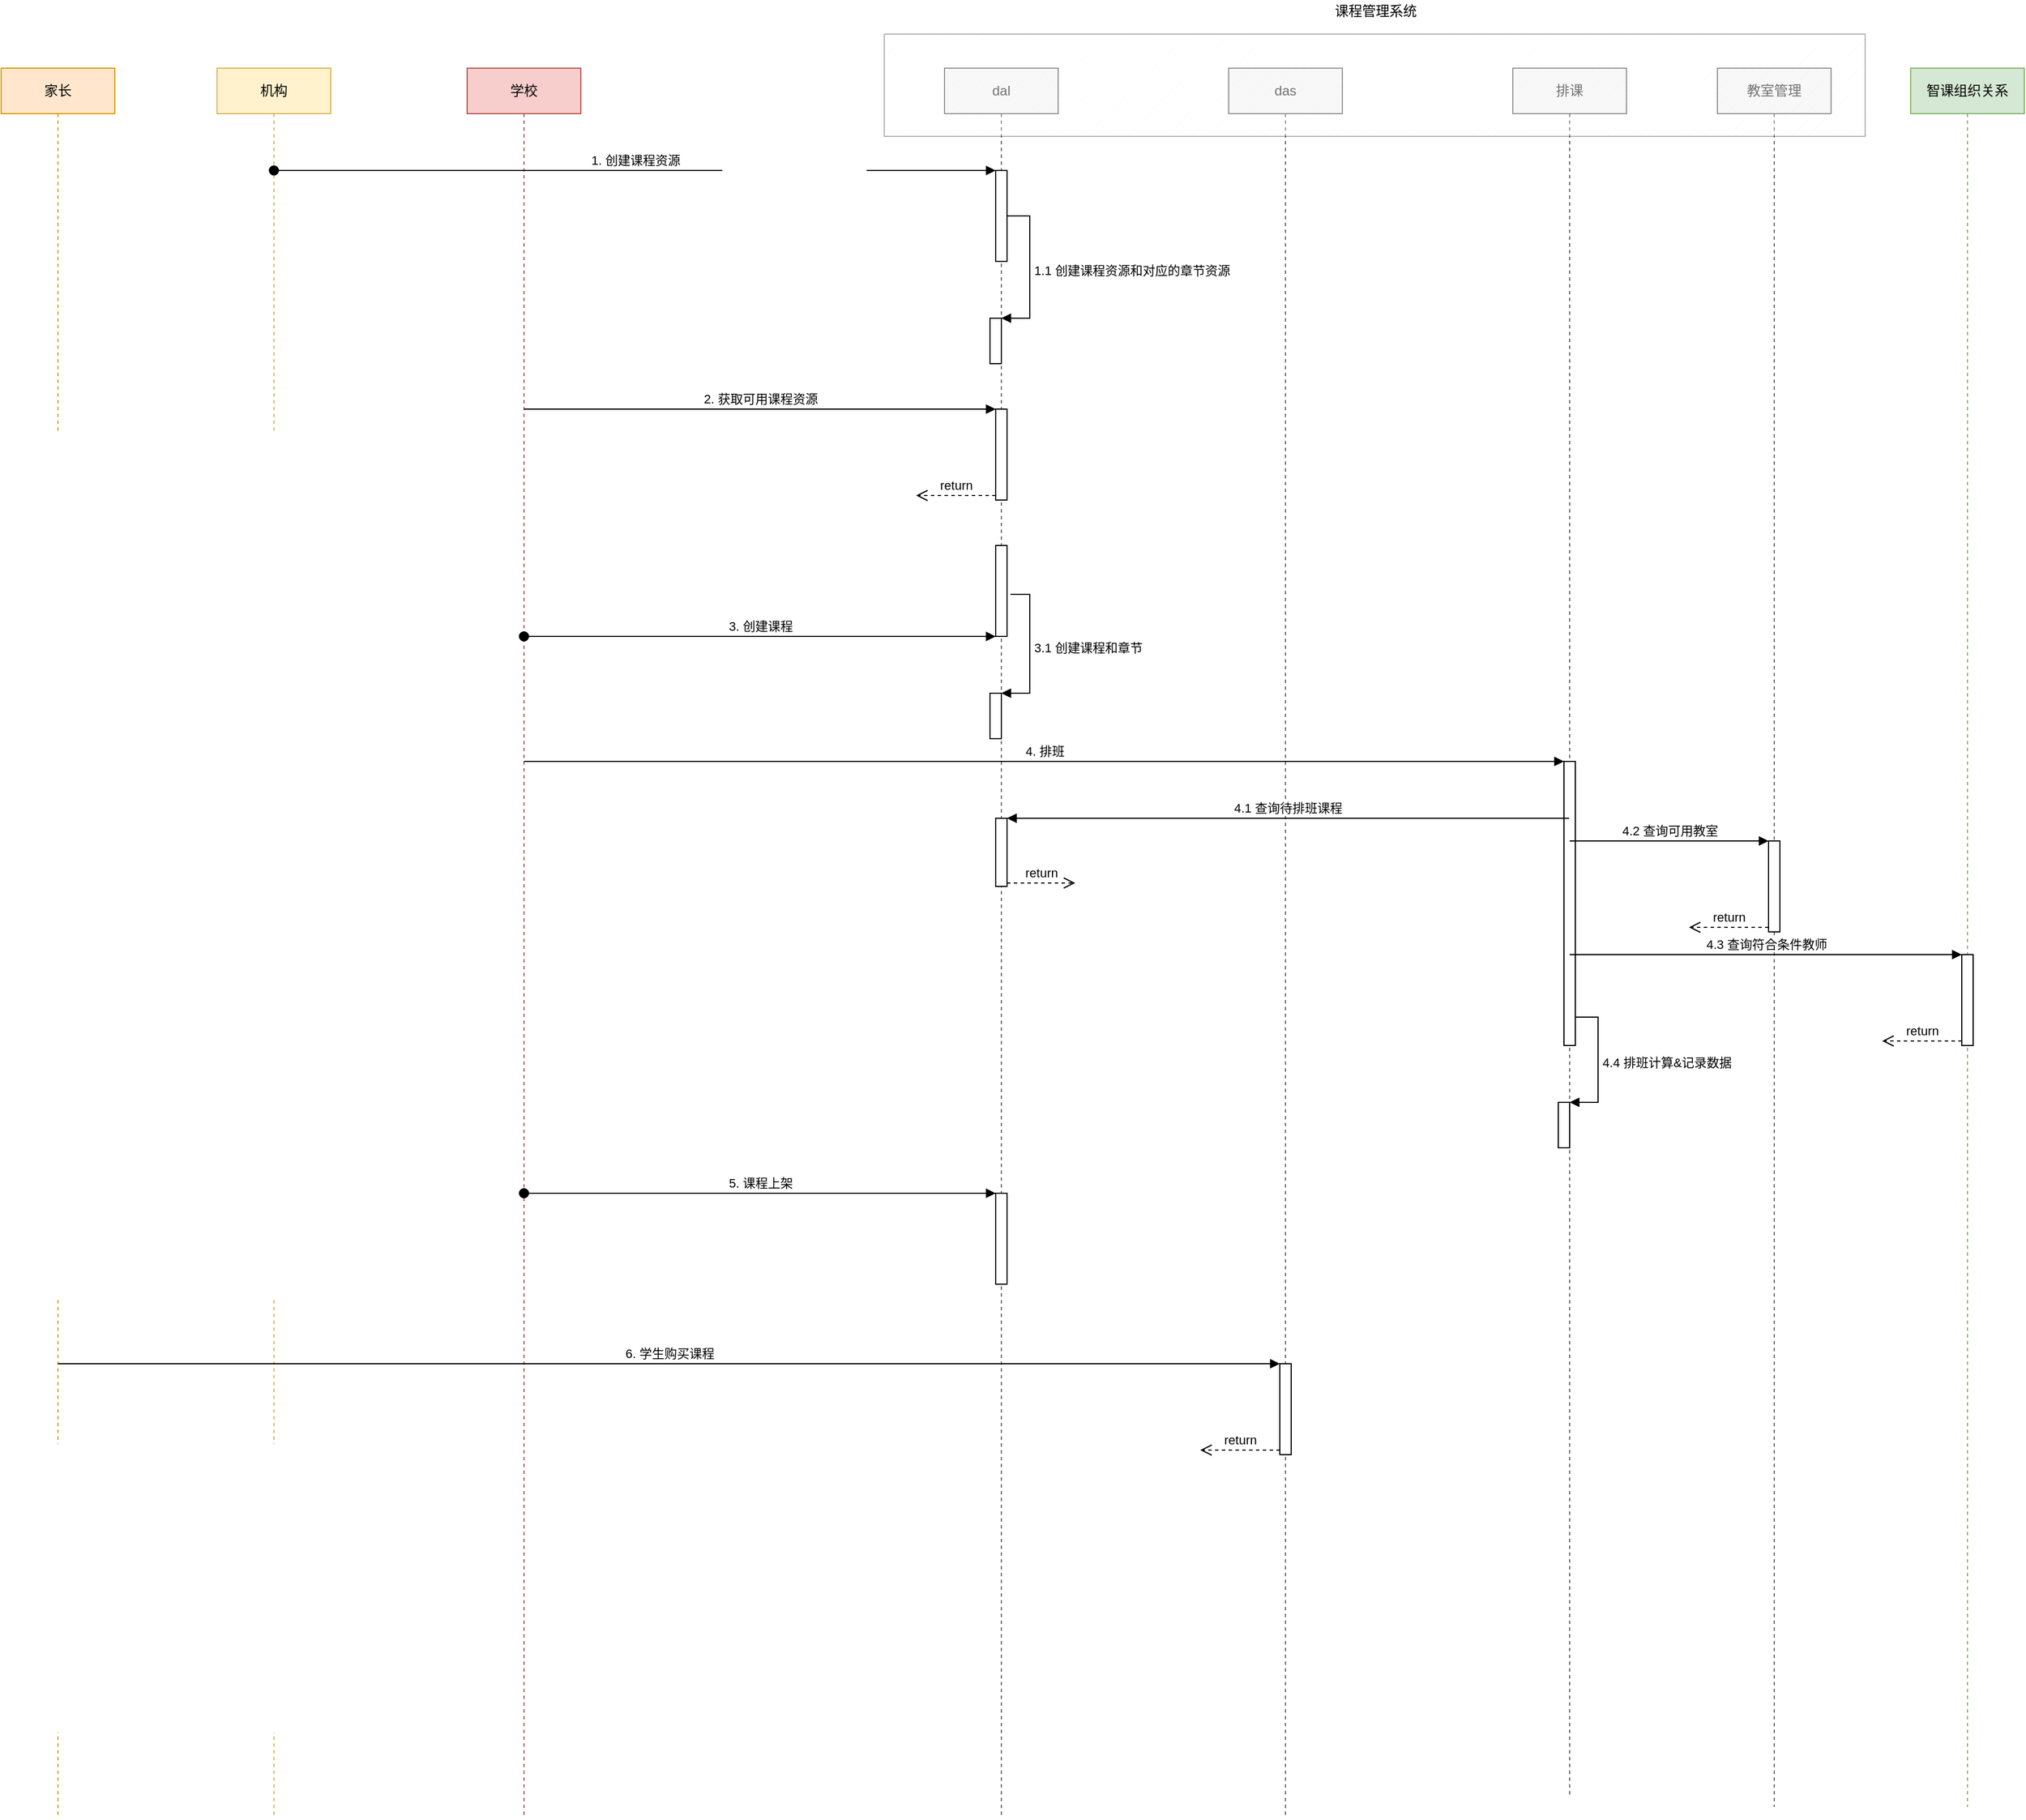 <mxfile version="15.2.9" type="github">
  <diagram id="Gp5oIp7yYED9zAVJJLGE" name="Page-1">
    <mxGraphModel dx="2125" dy="808" grid="1" gridSize="10" guides="1" tooltips="1" connect="1" arrows="1" fold="1" page="1" pageScale="1" pageWidth="827" pageHeight="1169" math="0" shadow="0">
      <root>
        <mxCell id="0" />
        <mxCell id="1" parent="0" />
        <mxCell id="6two8OKGhvE6AskP43UC-3" value="机构" style="shape=umlLifeline;perimeter=lifelinePerimeter;whiteSpace=wrap;html=1;container=1;collapsible=0;recursiveResize=0;outlineConnect=0;fillColor=#fff2cc;strokeColor=#d6b656;" vertex="1" parent="1">
          <mxGeometry x="120" y="100" width="100" height="1540" as="geometry" />
        </mxCell>
        <mxCell id="6two8OKGhvE6AskP43UC-4" value="学校" style="shape=umlLifeline;perimeter=lifelinePerimeter;whiteSpace=wrap;html=1;container=1;collapsible=0;recursiveResize=0;outlineConnect=0;fillColor=#f8cecc;strokeColor=#b85450;" vertex="1" parent="1">
          <mxGeometry x="340" y="100" width="100" height="1540" as="geometry" />
        </mxCell>
        <mxCell id="6two8OKGhvE6AskP43UC-5" value="dal" style="shape=umlLifeline;perimeter=lifelinePerimeter;whiteSpace=wrap;html=1;container=1;collapsible=0;recursiveResize=0;outlineConnect=0;fillColor=#f5f5f5;strokeColor=#666666;fontColor=#333333;" vertex="1" parent="1">
          <mxGeometry x="760" y="100" width="100" height="1540" as="geometry" />
        </mxCell>
        <mxCell id="6two8OKGhvE6AskP43UC-8" value="" style="html=1;points=[];perimeter=orthogonalPerimeter;" vertex="1" parent="6two8OKGhvE6AskP43UC-5">
          <mxGeometry x="45" y="90" width="10" height="80" as="geometry" />
        </mxCell>
        <mxCell id="6two8OKGhvE6AskP43UC-10" value="" style="html=1;points=[];perimeter=orthogonalPerimeter;" vertex="1" parent="6two8OKGhvE6AskP43UC-5">
          <mxGeometry x="40" y="220" width="10" height="40" as="geometry" />
        </mxCell>
        <mxCell id="6two8OKGhvE6AskP43UC-11" value="1.1 创建课程资源和对应的章节资源" style="edgeStyle=orthogonalEdgeStyle;html=1;align=left;spacingLeft=2;endArrow=block;rounded=0;entryX=1;entryY=0;" edge="1" target="6two8OKGhvE6AskP43UC-10" parent="6two8OKGhvE6AskP43UC-5" source="6two8OKGhvE6AskP43UC-8">
          <mxGeometry relative="1" as="geometry">
            <mxPoint x="45" y="200" as="sourcePoint" />
            <Array as="points">
              <mxPoint x="75" y="130" />
              <mxPoint x="75" y="220" />
            </Array>
          </mxGeometry>
        </mxCell>
        <mxCell id="6two8OKGhvE6AskP43UC-12" value="" style="html=1;points=[];perimeter=orthogonalPerimeter;" vertex="1" parent="6two8OKGhvE6AskP43UC-5">
          <mxGeometry x="45" y="300" width="10" height="80" as="geometry" />
        </mxCell>
        <mxCell id="6two8OKGhvE6AskP43UC-14" value="return" style="html=1;verticalAlign=bottom;endArrow=open;dashed=1;endSize=8;exitX=0;exitY=0.95;" edge="1" source="6two8OKGhvE6AskP43UC-12" parent="6two8OKGhvE6AskP43UC-5">
          <mxGeometry relative="1" as="geometry">
            <mxPoint x="-25" y="376" as="targetPoint" />
          </mxGeometry>
        </mxCell>
        <mxCell id="6two8OKGhvE6AskP43UC-15" value="" style="html=1;points=[];perimeter=orthogonalPerimeter;" vertex="1" parent="6two8OKGhvE6AskP43UC-5">
          <mxGeometry x="45" y="420" width="10" height="80" as="geometry" />
        </mxCell>
        <mxCell id="6two8OKGhvE6AskP43UC-18" value="" style="html=1;points=[];perimeter=orthogonalPerimeter;" vertex="1" parent="6two8OKGhvE6AskP43UC-5">
          <mxGeometry x="40" y="550" width="10" height="40" as="geometry" />
        </mxCell>
        <mxCell id="6two8OKGhvE6AskP43UC-19" value="3.1 创建课程和章节" style="edgeStyle=orthogonalEdgeStyle;html=1;align=left;spacingLeft=2;endArrow=block;rounded=0;entryX=1;entryY=0;exitX=1.3;exitY=0.538;exitDx=0;exitDy=0;exitPerimeter=0;" edge="1" target="6two8OKGhvE6AskP43UC-18" parent="6two8OKGhvE6AskP43UC-5" source="6two8OKGhvE6AskP43UC-15">
          <mxGeometry relative="1" as="geometry">
            <mxPoint x="45" y="530" as="sourcePoint" />
            <Array as="points">
              <mxPoint x="75" y="463" />
              <mxPoint x="75" y="550" />
            </Array>
          </mxGeometry>
        </mxCell>
        <mxCell id="6two8OKGhvE6AskP43UC-26" value="" style="html=1;points=[];perimeter=orthogonalPerimeter;" vertex="1" parent="6two8OKGhvE6AskP43UC-5">
          <mxGeometry x="45" y="660" width="10" height="60" as="geometry" />
        </mxCell>
        <mxCell id="6two8OKGhvE6AskP43UC-28" value="return" style="html=1;verticalAlign=bottom;endArrow=open;dashed=1;endSize=8;exitX=1;exitY=0.95;" edge="1" source="6two8OKGhvE6AskP43UC-26" parent="6two8OKGhvE6AskP43UC-5">
          <mxGeometry relative="1" as="geometry">
            <mxPoint x="115" y="717" as="targetPoint" />
          </mxGeometry>
        </mxCell>
        <mxCell id="6two8OKGhvE6AskP43UC-42" value="" style="html=1;points=[];perimeter=orthogonalPerimeter;" vertex="1" parent="6two8OKGhvE6AskP43UC-5">
          <mxGeometry x="45" y="990" width="10" height="80" as="geometry" />
        </mxCell>
        <mxCell id="6two8OKGhvE6AskP43UC-6" value="das" style="shape=umlLifeline;perimeter=lifelinePerimeter;whiteSpace=wrap;html=1;container=1;collapsible=0;recursiveResize=0;outlineConnect=0;fillColor=#f5f5f5;strokeColor=#666666;fontColor=#333333;" vertex="1" parent="1">
          <mxGeometry x="1010" y="100" width="100" height="1540" as="geometry" />
        </mxCell>
        <mxCell id="6two8OKGhvE6AskP43UC-44" value="" style="html=1;points=[];perimeter=orthogonalPerimeter;" vertex="1" parent="6two8OKGhvE6AskP43UC-6">
          <mxGeometry x="45" y="1140" width="10" height="80" as="geometry" />
        </mxCell>
        <mxCell id="6two8OKGhvE6AskP43UC-46" value="return" style="html=1;verticalAlign=bottom;endArrow=open;dashed=1;endSize=8;exitX=0;exitY=0.95;" edge="1" source="6two8OKGhvE6AskP43UC-44" parent="6two8OKGhvE6AskP43UC-6">
          <mxGeometry relative="1" as="geometry">
            <mxPoint x="-25" y="1216" as="targetPoint" />
          </mxGeometry>
        </mxCell>
        <mxCell id="6two8OKGhvE6AskP43UC-7" value="排课" style="shape=umlLifeline;perimeter=lifelinePerimeter;whiteSpace=wrap;html=1;container=1;collapsible=0;recursiveResize=0;outlineConnect=0;fillColor=#f5f5f5;strokeColor=#666666;fontColor=#333333;" vertex="1" parent="1">
          <mxGeometry x="1260" y="100" width="100" height="1520" as="geometry" />
        </mxCell>
        <mxCell id="6two8OKGhvE6AskP43UC-23" value="" style="html=1;points=[];perimeter=orthogonalPerimeter;" vertex="1" parent="6two8OKGhvE6AskP43UC-7">
          <mxGeometry x="45" y="610" width="10" height="250" as="geometry" />
        </mxCell>
        <mxCell id="6two8OKGhvE6AskP43UC-37" value="" style="html=1;points=[];perimeter=orthogonalPerimeter;" vertex="1" parent="6two8OKGhvE6AskP43UC-7">
          <mxGeometry x="40" y="910" width="10" height="40" as="geometry" />
        </mxCell>
        <mxCell id="6two8OKGhvE6AskP43UC-38" value="4.4 排班计算&amp;amp;记录数据" style="edgeStyle=orthogonalEdgeStyle;html=1;align=left;spacingLeft=2;endArrow=block;rounded=0;entryX=1;entryY=0;" edge="1" target="6two8OKGhvE6AskP43UC-37" parent="6two8OKGhvE6AskP43UC-7" source="6two8OKGhvE6AskP43UC-23">
          <mxGeometry relative="1" as="geometry">
            <mxPoint x="45" y="890" as="sourcePoint" />
            <Array as="points">
              <mxPoint x="75" y="835" />
              <mxPoint x="75" y="910" />
            </Array>
          </mxGeometry>
        </mxCell>
        <mxCell id="6two8OKGhvE6AskP43UC-9" value="1. 创建课程资源" style="html=1;verticalAlign=bottom;startArrow=oval;endArrow=block;startSize=8;" edge="1" target="6two8OKGhvE6AskP43UC-8" parent="1" source="6two8OKGhvE6AskP43UC-3">
          <mxGeometry relative="1" as="geometry">
            <mxPoint x="240" y="200" as="sourcePoint" />
            <Array as="points">
              <mxPoint x="260" y="190" />
            </Array>
          </mxGeometry>
        </mxCell>
        <mxCell id="6two8OKGhvE6AskP43UC-13" value="2. 获取可用课程资源" style="html=1;verticalAlign=bottom;endArrow=block;entryX=0;entryY=0;" edge="1" target="6two8OKGhvE6AskP43UC-12" parent="1" source="6two8OKGhvE6AskP43UC-4">
          <mxGeometry relative="1" as="geometry">
            <mxPoint x="735" y="400" as="sourcePoint" />
          </mxGeometry>
        </mxCell>
        <mxCell id="6two8OKGhvE6AskP43UC-16" value="3. 创建课程" style="html=1;verticalAlign=bottom;startArrow=oval;endArrow=block;startSize=8;" edge="1" target="6two8OKGhvE6AskP43UC-15" parent="1" source="6two8OKGhvE6AskP43UC-4">
          <mxGeometry relative="1" as="geometry">
            <mxPoint x="745" y="520" as="sourcePoint" />
          </mxGeometry>
        </mxCell>
        <mxCell id="6two8OKGhvE6AskP43UC-17" value="家长" style="shape=umlLifeline;perimeter=lifelinePerimeter;whiteSpace=wrap;html=1;container=1;collapsible=0;recursiveResize=0;outlineConnect=0;fillColor=#ffe6cc;strokeColor=#d79b00;" vertex="1" parent="1">
          <mxGeometry x="-70" y="100" width="100" height="1540" as="geometry" />
        </mxCell>
        <mxCell id="6two8OKGhvE6AskP43UC-24" value="4. 排班" style="html=1;verticalAlign=bottom;endArrow=block;entryX=0;entryY=0;" edge="1" target="6two8OKGhvE6AskP43UC-23" parent="1" source="6two8OKGhvE6AskP43UC-4">
          <mxGeometry relative="1" as="geometry">
            <mxPoint x="1235" y="710" as="sourcePoint" />
          </mxGeometry>
        </mxCell>
        <mxCell id="6two8OKGhvE6AskP43UC-27" value="4.1 查询待排班课程" style="html=1;verticalAlign=bottom;endArrow=block;entryX=1;entryY=0;" edge="1" target="6two8OKGhvE6AskP43UC-26" parent="1" source="6two8OKGhvE6AskP43UC-7">
          <mxGeometry relative="1" as="geometry">
            <mxPoint x="875" y="760" as="sourcePoint" />
          </mxGeometry>
        </mxCell>
        <mxCell id="6two8OKGhvE6AskP43UC-29" value="教室管理" style="shape=umlLifeline;perimeter=lifelinePerimeter;whiteSpace=wrap;html=1;container=1;collapsible=0;recursiveResize=0;outlineConnect=0;fillColor=#f5f5f5;strokeColor=#666666;fontColor=#333333;" vertex="1" parent="1">
          <mxGeometry x="1440" y="100" width="100" height="1530" as="geometry" />
        </mxCell>
        <mxCell id="6two8OKGhvE6AskP43UC-31" value="" style="html=1;points=[];perimeter=orthogonalPerimeter;" vertex="1" parent="6two8OKGhvE6AskP43UC-29">
          <mxGeometry x="45" y="680" width="10" height="80" as="geometry" />
        </mxCell>
        <mxCell id="6two8OKGhvE6AskP43UC-33" value="return" style="html=1;verticalAlign=bottom;endArrow=open;dashed=1;endSize=8;exitX=0;exitY=0.95;" edge="1" source="6two8OKGhvE6AskP43UC-31" parent="6two8OKGhvE6AskP43UC-29">
          <mxGeometry relative="1" as="geometry">
            <mxPoint x="-25" y="756" as="targetPoint" />
          </mxGeometry>
        </mxCell>
        <mxCell id="6two8OKGhvE6AskP43UC-30" value="智课组织关系" style="shape=umlLifeline;perimeter=lifelinePerimeter;whiteSpace=wrap;html=1;container=1;collapsible=0;recursiveResize=0;outlineConnect=0;fillColor=#d5e8d4;strokeColor=#82b366;" vertex="1" parent="1">
          <mxGeometry x="1610" y="100" width="100" height="1530" as="geometry" />
        </mxCell>
        <mxCell id="6two8OKGhvE6AskP43UC-34" value="" style="html=1;points=[];perimeter=orthogonalPerimeter;" vertex="1" parent="6two8OKGhvE6AskP43UC-30">
          <mxGeometry x="45" y="780" width="10" height="80" as="geometry" />
        </mxCell>
        <mxCell id="6two8OKGhvE6AskP43UC-36" value="return" style="html=1;verticalAlign=bottom;endArrow=open;dashed=1;endSize=8;exitX=0;exitY=0.95;" edge="1" source="6two8OKGhvE6AskP43UC-34" parent="6two8OKGhvE6AskP43UC-30">
          <mxGeometry relative="1" as="geometry">
            <mxPoint x="-25" y="856" as="targetPoint" />
          </mxGeometry>
        </mxCell>
        <mxCell id="6two8OKGhvE6AskP43UC-32" value="4.2 查询可用教室" style="html=1;verticalAlign=bottom;endArrow=block;entryX=0;entryY=0;" edge="1" target="6two8OKGhvE6AskP43UC-31" parent="1" source="6two8OKGhvE6AskP43UC-7">
          <mxGeometry relative="1" as="geometry">
            <mxPoint x="1415" y="780" as="sourcePoint" />
          </mxGeometry>
        </mxCell>
        <mxCell id="6two8OKGhvE6AskP43UC-35" value="4.3 查询符合条件教师" style="html=1;verticalAlign=bottom;endArrow=block;entryX=0;entryY=0;" edge="1" target="6two8OKGhvE6AskP43UC-34" parent="1" source="6two8OKGhvE6AskP43UC-7">
          <mxGeometry relative="1" as="geometry">
            <mxPoint x="1585" y="880" as="sourcePoint" />
          </mxGeometry>
        </mxCell>
        <mxCell id="6two8OKGhvE6AskP43UC-43" value="5. 课程上架" style="html=1;verticalAlign=bottom;startArrow=oval;endArrow=block;startSize=8;" edge="1" target="6two8OKGhvE6AskP43UC-42" parent="1" source="6two8OKGhvE6AskP43UC-4">
          <mxGeometry relative="1" as="geometry">
            <mxPoint x="745" y="1090" as="sourcePoint" />
          </mxGeometry>
        </mxCell>
        <mxCell id="6two8OKGhvE6AskP43UC-45" value="6. 学生购买课程" style="html=1;verticalAlign=bottom;endArrow=block;entryX=0;entryY=0;" edge="1" target="6two8OKGhvE6AskP43UC-44" parent="1" source="6two8OKGhvE6AskP43UC-17">
          <mxGeometry relative="1" as="geometry">
            <mxPoint x="985" y="1240" as="sourcePoint" />
          </mxGeometry>
        </mxCell>
        <mxCell id="6two8OKGhvE6AskP43UC-47" value="" style="verticalLabelPosition=bottom;verticalAlign=top;html=1;shape=mxgraph.basic.patternFillRect;fillStyle=diag;step=5;fillStrokeWidth=0.2;fillStrokeColor=#dddddd;opacity=30;" vertex="1" parent="1">
          <mxGeometry x="707" y="70" width="863" height="90" as="geometry" />
        </mxCell>
        <mxCell id="6two8OKGhvE6AskP43UC-48" value="课程管理系统" style="text;html=1;align=center;verticalAlign=middle;resizable=0;points=[];autosize=1;strokeColor=none;fillColor=none;" vertex="1" parent="1">
          <mxGeometry x="1093.5" y="40" width="90" height="20" as="geometry" />
        </mxCell>
      </root>
    </mxGraphModel>
  </diagram>
</mxfile>
